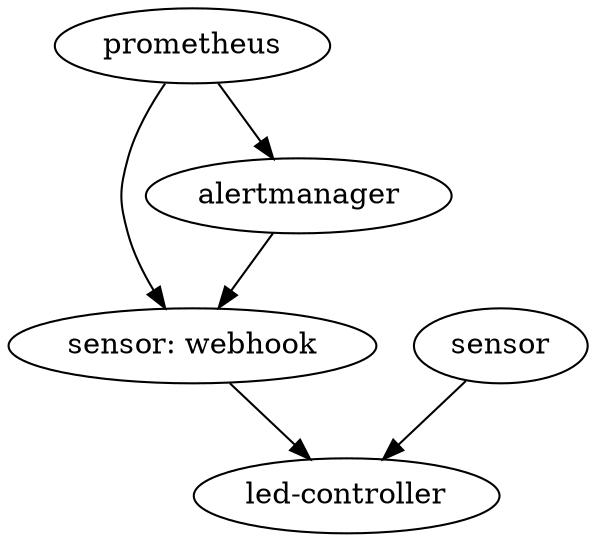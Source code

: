 digraph G {
    ledController [
        label = "led-controller"
    ];
    webhook [
        label = "sensor: webhook"
    ];

    sensor -> ledController;
    prometheus -> alertmanager;
    webhook -> ledController;
    alertmanager -> webhook;
    prometheus -> webhook;
}
